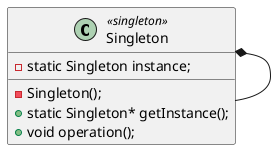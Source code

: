 @startuml
Class Singleton <<singleton>> {
  -static Singleton instance;

  -Singleton();
  +static Singleton* getInstance();
  +void operation();
}

Singleton *- Singleton


@enduml
